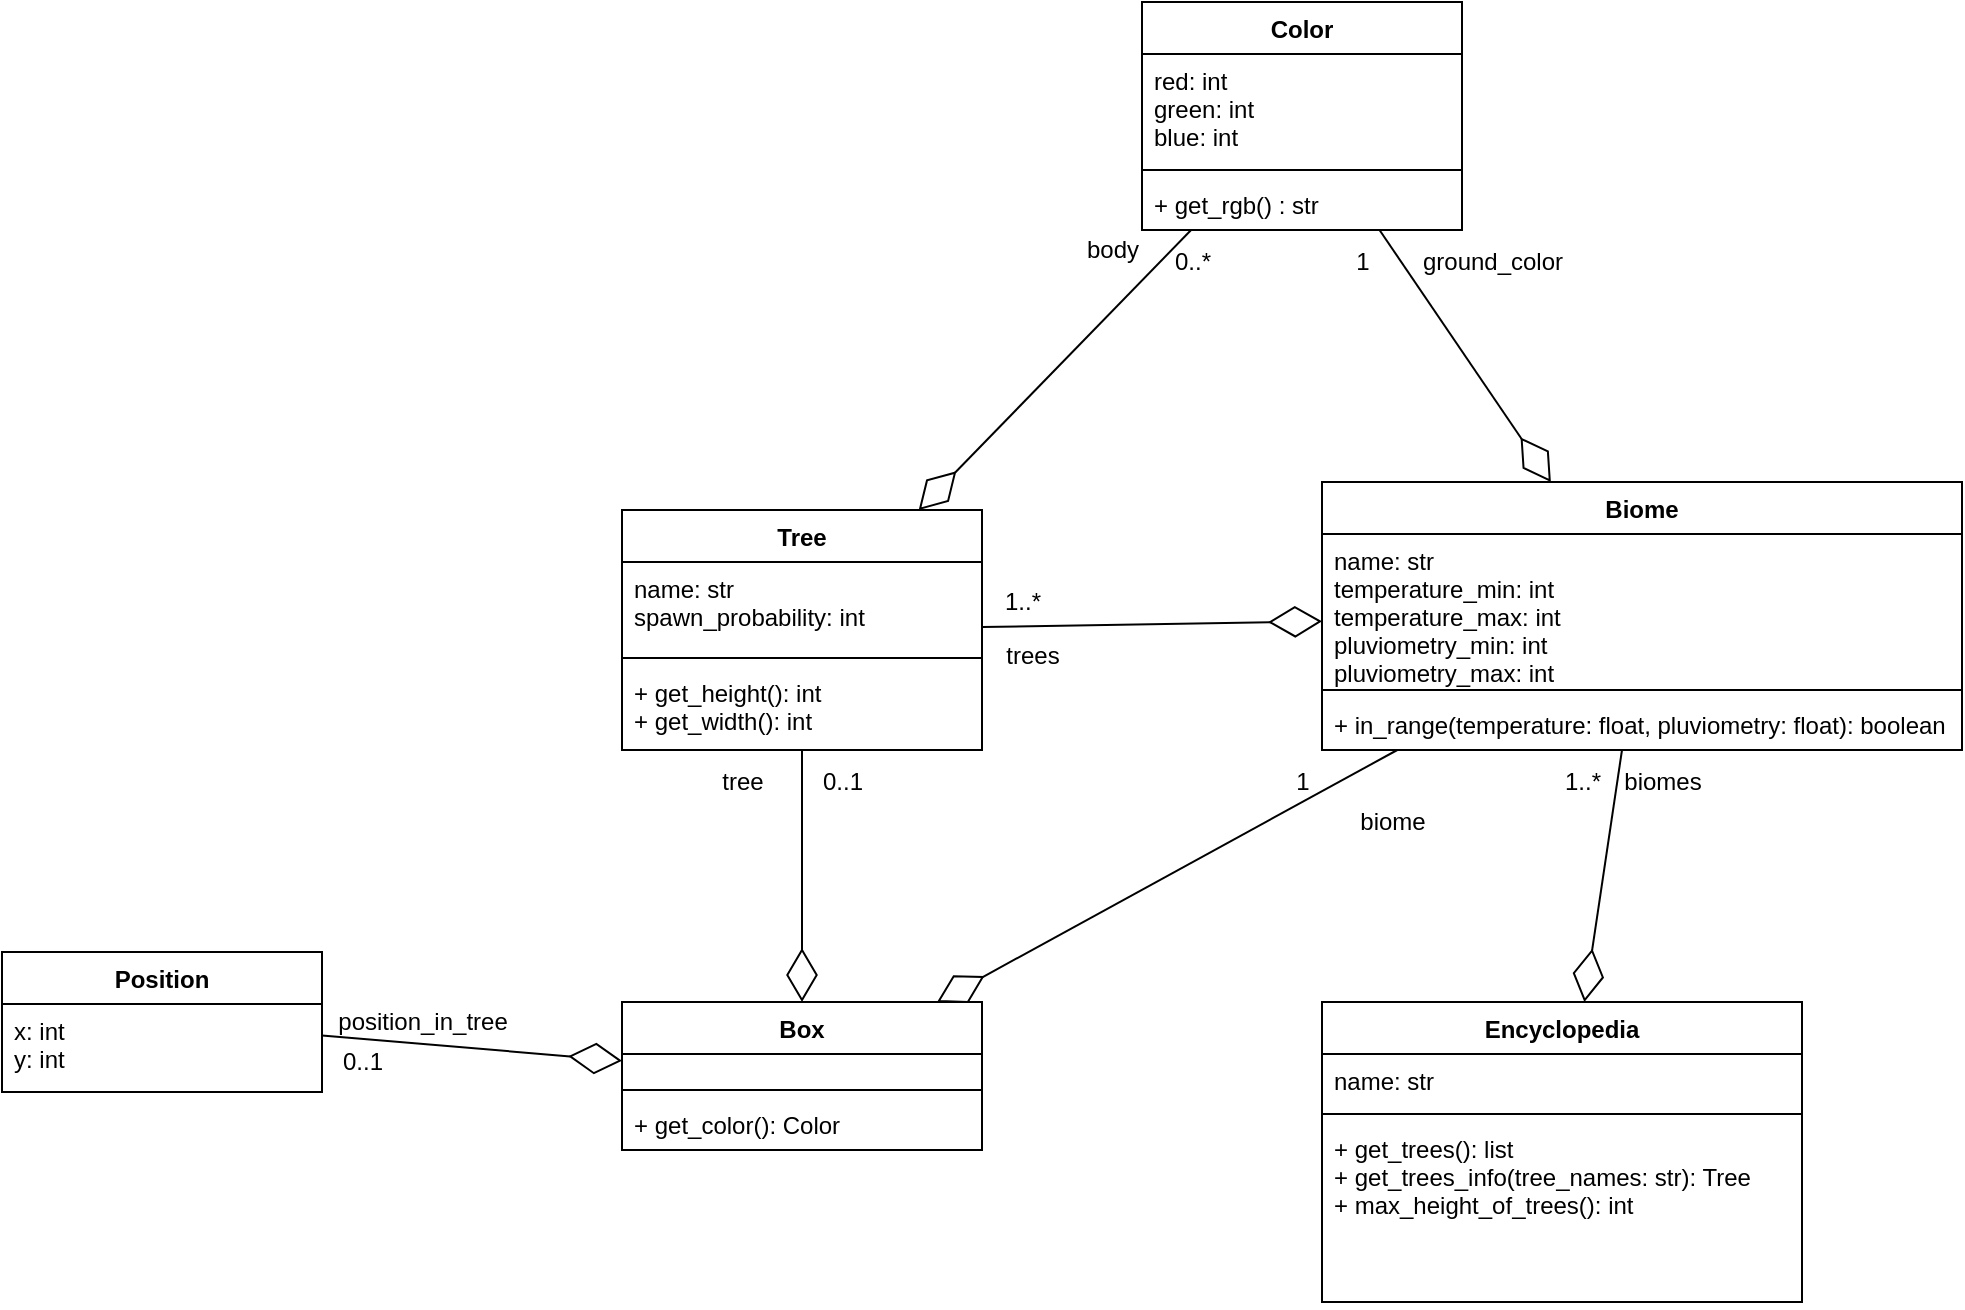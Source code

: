 <mxfile version="13.4.9" type="github"><diagram id="C8whWWGRZkC2s8Ugzqs-" name="Page-1"><mxGraphModel dx="2163" dy="1195" grid="1" gridSize="10" guides="1" tooltips="1" connect="1" arrows="1" fold="1" page="0" pageScale="1" pageWidth="827" pageHeight="1169" math="0" shadow="0"><root><mxCell id="0"/><mxCell id="1" parent="0"/><mxCell id="tSxRDudtPRZctdTpGKeW-5" value="Biome" style="swimlane;fontStyle=1;align=center;verticalAlign=top;childLayout=stackLayout;horizontal=1;startSize=26;horizontalStack=0;resizeParent=1;resizeParentMax=0;resizeLast=0;collapsible=1;marginBottom=0;" vertex="1" parent="1"><mxGeometry x="200" y="100" width="320" height="134" as="geometry"/></mxCell><mxCell id="tSxRDudtPRZctdTpGKeW-6" value="name: str&#xA;temperature_min: int&#xA;temperature_max: int&#xA;pluviometry_min: int&#xA;pluviometry_max: int" style="text;strokeColor=none;fillColor=none;align=left;verticalAlign=top;spacingLeft=4;spacingRight=4;overflow=hidden;rotatable=0;points=[[0,0.5],[1,0.5]];portConstraint=eastwest;" vertex="1" parent="tSxRDudtPRZctdTpGKeW-5"><mxGeometry y="26" width="320" height="74" as="geometry"/></mxCell><mxCell id="tSxRDudtPRZctdTpGKeW-7" value="" style="line;strokeWidth=1;fillColor=none;align=left;verticalAlign=middle;spacingTop=-1;spacingLeft=3;spacingRight=3;rotatable=0;labelPosition=right;points=[];portConstraint=eastwest;" vertex="1" parent="tSxRDudtPRZctdTpGKeW-5"><mxGeometry y="100" width="320" height="8" as="geometry"/></mxCell><mxCell id="tSxRDudtPRZctdTpGKeW-8" value="+ in_range(temperature: float, pluviometry: float): boolean" style="text;strokeColor=none;fillColor=none;align=left;verticalAlign=top;spacingLeft=4;spacingRight=4;overflow=hidden;rotatable=0;points=[[0,0.5],[1,0.5]];portConstraint=eastwest;" vertex="1" parent="tSxRDudtPRZctdTpGKeW-5"><mxGeometry y="108" width="320" height="26" as="geometry"/></mxCell><mxCell id="tSxRDudtPRZctdTpGKeW-9" value="" style="endArrow=diamondThin;endFill=0;endSize=24;html=1;" edge="1" parent="1" source="tSxRDudtPRZctdTpGKeW-26" target="tSxRDudtPRZctdTpGKeW-5"><mxGeometry width="160" relative="1" as="geometry"><mxPoint x="40" y="163.098" as="sourcePoint"/><mxPoint x="80" y="340" as="targetPoint"/></mxGeometry></mxCell><mxCell id="tSxRDudtPRZctdTpGKeW-10" value="1..*" style="text;html=1;align=center;verticalAlign=middle;resizable=0;points=[];autosize=1;" vertex="1" parent="1"><mxGeometry x="35" y="150" width="30" height="20" as="geometry"/></mxCell><mxCell id="tSxRDudtPRZctdTpGKeW-11" value="trees" style="text;html=1;align=center;verticalAlign=middle;resizable=0;points=[];autosize=1;" vertex="1" parent="1"><mxGeometry x="35" y="177" width="40" height="20" as="geometry"/></mxCell><mxCell id="tSxRDudtPRZctdTpGKeW-12" value="Encyclopedia" style="swimlane;fontStyle=1;align=center;verticalAlign=top;childLayout=stackLayout;horizontal=1;startSize=26;horizontalStack=0;resizeParent=1;resizeParentMax=0;resizeLast=0;collapsible=1;marginBottom=0;" vertex="1" parent="1"><mxGeometry x="200" y="360" width="240" height="150" as="geometry"/></mxCell><mxCell id="tSxRDudtPRZctdTpGKeW-13" value="name: str" style="text;strokeColor=none;fillColor=none;align=left;verticalAlign=top;spacingLeft=4;spacingRight=4;overflow=hidden;rotatable=0;points=[[0,0.5],[1,0.5]];portConstraint=eastwest;" vertex="1" parent="tSxRDudtPRZctdTpGKeW-12"><mxGeometry y="26" width="240" height="26" as="geometry"/></mxCell><mxCell id="tSxRDudtPRZctdTpGKeW-14" value="" style="line;strokeWidth=1;fillColor=none;align=left;verticalAlign=middle;spacingTop=-1;spacingLeft=3;spacingRight=3;rotatable=0;labelPosition=right;points=[];portConstraint=eastwest;" vertex="1" parent="tSxRDudtPRZctdTpGKeW-12"><mxGeometry y="52" width="240" height="8" as="geometry"/></mxCell><mxCell id="tSxRDudtPRZctdTpGKeW-15" value="+ get_trees(): list&#xA;+ get_trees_info(tree_names: str): Tree&#xA;+ max_height_of_trees(): int&#xA;&#xA;" style="text;strokeColor=none;fillColor=none;align=left;verticalAlign=top;spacingLeft=4;spacingRight=4;overflow=hidden;rotatable=0;points=[[0,0.5],[1,0.5]];portConstraint=eastwest;" vertex="1" parent="tSxRDudtPRZctdTpGKeW-12"><mxGeometry y="60" width="240" height="90" as="geometry"/></mxCell><mxCell id="tSxRDudtPRZctdTpGKeW-19" value="" style="endArrow=diamondThin;endFill=0;endSize=24;html=1;" edge="1" parent="1" source="tSxRDudtPRZctdTpGKeW-5" target="tSxRDudtPRZctdTpGKeW-12"><mxGeometry width="160" relative="1" as="geometry"><mxPoint x="180" y="309.998" as="sourcePoint"/><mxPoint x="340" y="311.949" as="targetPoint"/></mxGeometry></mxCell><mxCell id="tSxRDudtPRZctdTpGKeW-20" value="biomes" style="text;html=1;align=center;verticalAlign=middle;resizable=0;points=[];autosize=1;" vertex="1" parent="1"><mxGeometry x="345" y="240" width="50" height="20" as="geometry"/></mxCell><mxCell id="tSxRDudtPRZctdTpGKeW-21" value="1..*" style="text;html=1;align=center;verticalAlign=middle;resizable=0;points=[];autosize=1;" vertex="1" parent="1"><mxGeometry x="315" y="240" width="30" height="20" as="geometry"/></mxCell><mxCell id="tSxRDudtPRZctdTpGKeW-30" value="Color" style="swimlane;fontStyle=1;align=center;verticalAlign=top;childLayout=stackLayout;horizontal=1;startSize=26;horizontalStack=0;resizeParent=1;resizeParentMax=0;resizeLast=0;collapsible=1;marginBottom=0;" vertex="1" parent="1"><mxGeometry x="110" y="-140" width="160" height="114" as="geometry"/></mxCell><mxCell id="tSxRDudtPRZctdTpGKeW-31" value="red: int&#xA;green: int&#xA;blue: int&#xA;" style="text;strokeColor=none;fillColor=none;align=left;verticalAlign=top;spacingLeft=4;spacingRight=4;overflow=hidden;rotatable=0;points=[[0,0.5],[1,0.5]];portConstraint=eastwest;" vertex="1" parent="tSxRDudtPRZctdTpGKeW-30"><mxGeometry y="26" width="160" height="54" as="geometry"/></mxCell><mxCell id="tSxRDudtPRZctdTpGKeW-32" value="" style="line;strokeWidth=1;fillColor=none;align=left;verticalAlign=middle;spacingTop=-1;spacingLeft=3;spacingRight=3;rotatable=0;labelPosition=right;points=[];portConstraint=eastwest;" vertex="1" parent="tSxRDudtPRZctdTpGKeW-30"><mxGeometry y="80" width="160" height="8" as="geometry"/></mxCell><mxCell id="tSxRDudtPRZctdTpGKeW-33" value="+ get_rgb() : str&#xA;&#xA;+ get_red(): str&#xA;" style="text;strokeColor=none;fillColor=none;align=left;verticalAlign=top;spacingLeft=4;spacingRight=4;overflow=hidden;rotatable=0;points=[[0,0.5],[1,0.5]];portConstraint=eastwest;" vertex="1" parent="tSxRDudtPRZctdTpGKeW-30"><mxGeometry y="88" width="160" height="26" as="geometry"/></mxCell><mxCell id="tSxRDudtPRZctdTpGKeW-34" value="" style="endArrow=diamondThin;endFill=0;endSize=24;html=1;" edge="1" parent="1" source="tSxRDudtPRZctdTpGKeW-30" target="tSxRDudtPRZctdTpGKeW-5"><mxGeometry width="160" relative="1" as="geometry"><mxPoint x="10" y="70" as="sourcePoint"/><mxPoint x="170" y="70" as="targetPoint"/></mxGeometry></mxCell><mxCell id="tSxRDudtPRZctdTpGKeW-35" value="ground_color" style="text;html=1;align=center;verticalAlign=middle;resizable=0;points=[];autosize=1;" vertex="1" parent="1"><mxGeometry x="240" y="-20" width="90" height="20" as="geometry"/></mxCell><mxCell id="tSxRDudtPRZctdTpGKeW-36" value="1" style="text;html=1;align=center;verticalAlign=middle;resizable=0;points=[];autosize=1;" vertex="1" parent="1"><mxGeometry x="210" y="-20" width="20" height="20" as="geometry"/></mxCell><mxCell id="tSxRDudtPRZctdTpGKeW-37" value="" style="endArrow=diamondThin;endFill=0;endSize=24;html=1;" edge="1" parent="1" source="tSxRDudtPRZctdTpGKeW-30" target="tSxRDudtPRZctdTpGKeW-26"><mxGeometry width="160" relative="1" as="geometry"><mxPoint x="30" y="90" as="sourcePoint"/><mxPoint x="190" y="90" as="targetPoint"/></mxGeometry></mxCell><mxCell id="tSxRDudtPRZctdTpGKeW-38" value="body" style="text;html=1;align=center;verticalAlign=middle;resizable=0;points=[];autosize=1;" vertex="1" parent="1"><mxGeometry x="75" y="-26" width="40" height="20" as="geometry"/></mxCell><mxCell id="tSxRDudtPRZctdTpGKeW-39" value="0..*" style="text;html=1;align=center;verticalAlign=middle;resizable=0;points=[];autosize=1;" vertex="1" parent="1"><mxGeometry x="120" y="-20" width="30" height="20" as="geometry"/></mxCell><mxCell id="tSxRDudtPRZctdTpGKeW-26" value="Tree" style="swimlane;fontStyle=1;align=center;verticalAlign=top;childLayout=stackLayout;horizontal=1;startSize=26;horizontalStack=0;resizeParent=1;resizeParentMax=0;resizeLast=0;collapsible=1;marginBottom=0;" vertex="1" parent="1"><mxGeometry x="-150" y="114" width="180" height="120" as="geometry"/></mxCell><mxCell id="tSxRDudtPRZctdTpGKeW-27" value="name: str&#xA;spawn_probability: int" style="text;strokeColor=none;fillColor=none;align=left;verticalAlign=top;spacingLeft=4;spacingRight=4;overflow=hidden;rotatable=0;points=[[0,0.5],[1,0.5]];portConstraint=eastwest;" vertex="1" parent="tSxRDudtPRZctdTpGKeW-26"><mxGeometry y="26" width="180" height="44" as="geometry"/></mxCell><mxCell id="tSxRDudtPRZctdTpGKeW-28" value="" style="line;strokeWidth=1;fillColor=none;align=left;verticalAlign=middle;spacingTop=-1;spacingLeft=3;spacingRight=3;rotatable=0;labelPosition=right;points=[];portConstraint=eastwest;" vertex="1" parent="tSxRDudtPRZctdTpGKeW-26"><mxGeometry y="70" width="180" height="8" as="geometry"/></mxCell><mxCell id="tSxRDudtPRZctdTpGKeW-29" value="+ get_height(): int&#xA;+ get_width(): int&#xA;" style="text;strokeColor=none;fillColor=none;align=left;verticalAlign=top;spacingLeft=4;spacingRight=4;overflow=hidden;rotatable=0;points=[[0,0.5],[1,0.5]];portConstraint=eastwest;" vertex="1" parent="tSxRDudtPRZctdTpGKeW-26"><mxGeometry y="78" width="180" height="42" as="geometry"/></mxCell><mxCell id="tSxRDudtPRZctdTpGKeW-40" value="" style="endArrow=diamondThin;endFill=0;endSize=24;html=1;" edge="1" parent="1" source="tSxRDudtPRZctdTpGKeW-5" target="tSxRDudtPRZctdTpGKeW-22"><mxGeometry width="160" relative="1" as="geometry"><mxPoint x="65" y="290" as="sourcePoint"/><mxPoint x="225" y="290" as="targetPoint"/></mxGeometry></mxCell><mxCell id="tSxRDudtPRZctdTpGKeW-22" value="Box" style="swimlane;fontStyle=1;align=center;verticalAlign=top;childLayout=stackLayout;horizontal=1;startSize=26;horizontalStack=0;resizeParent=1;resizeParentMax=0;resizeLast=0;collapsible=1;marginBottom=0;" vertex="1" parent="1"><mxGeometry x="-150" y="360" width="180" height="74" as="geometry"/></mxCell><mxCell id="tSxRDudtPRZctdTpGKeW-23" value="&#xA;" style="text;strokeColor=none;fillColor=none;align=left;verticalAlign=top;spacingLeft=4;spacingRight=4;overflow=hidden;rotatable=0;points=[[0,0.5],[1,0.5]];portConstraint=eastwest;" vertex="1" parent="tSxRDudtPRZctdTpGKeW-22"><mxGeometry y="26" width="180" height="14" as="geometry"/></mxCell><mxCell id="tSxRDudtPRZctdTpGKeW-24" value="" style="line;strokeWidth=1;fillColor=none;align=left;verticalAlign=middle;spacingTop=-1;spacingLeft=3;spacingRight=3;rotatable=0;labelPosition=right;points=[];portConstraint=eastwest;" vertex="1" parent="tSxRDudtPRZctdTpGKeW-22"><mxGeometry y="40" width="180" height="8" as="geometry"/></mxCell><mxCell id="tSxRDudtPRZctdTpGKeW-25" value="+ get_color(): Color" style="text;strokeColor=none;fillColor=none;align=left;verticalAlign=top;spacingLeft=4;spacingRight=4;overflow=hidden;rotatable=0;points=[[0,0.5],[1,0.5]];portConstraint=eastwest;" vertex="1" parent="tSxRDudtPRZctdTpGKeW-22"><mxGeometry y="48" width="180" height="26" as="geometry"/></mxCell><mxCell id="tSxRDudtPRZctdTpGKeW-41" value="biome" style="text;html=1;align=center;verticalAlign=middle;resizable=0;points=[];autosize=1;" vertex="1" parent="1"><mxGeometry x="210" y="260" width="50" height="20" as="geometry"/></mxCell><mxCell id="tSxRDudtPRZctdTpGKeW-42" value="1" style="text;html=1;align=center;verticalAlign=middle;resizable=0;points=[];autosize=1;" vertex="1" parent="1"><mxGeometry x="180" y="240" width="20" height="20" as="geometry"/></mxCell><mxCell id="tSxRDudtPRZctdTpGKeW-43" value="" style="endArrow=diamondThin;endFill=0;endSize=24;html=1;" edge="1" parent="1" source="tSxRDudtPRZctdTpGKeW-26" target="tSxRDudtPRZctdTpGKeW-22"><mxGeometry width="160" relative="1" as="geometry"><mxPoint x="120" y="290" as="sourcePoint"/><mxPoint x="280" y="290" as="targetPoint"/></mxGeometry></mxCell><mxCell id="tSxRDudtPRZctdTpGKeW-44" value="tree" style="text;html=1;align=center;verticalAlign=middle;resizable=0;points=[];autosize=1;" vertex="1" parent="1"><mxGeometry x="-110" y="240" width="40" height="20" as="geometry"/></mxCell><mxCell id="tSxRDudtPRZctdTpGKeW-45" value="0..1" style="text;html=1;align=center;verticalAlign=middle;resizable=0;points=[];autosize=1;" vertex="1" parent="1"><mxGeometry x="-60" y="240" width="40" height="20" as="geometry"/></mxCell><mxCell id="tSxRDudtPRZctdTpGKeW-50" value="" style="endArrow=diamondThin;endFill=0;endSize=24;html=1;" edge="1" parent="1" source="tSxRDudtPRZctdTpGKeW-46" target="tSxRDudtPRZctdTpGKeW-22"><mxGeometry width="160" relative="1" as="geometry"><mxPoint x="-420" y="560" as="sourcePoint"/><mxPoint x="-260" y="560" as="targetPoint"/></mxGeometry></mxCell><mxCell id="tSxRDudtPRZctdTpGKeW-51" value="position_in_tree" style="text;html=1;align=center;verticalAlign=middle;resizable=0;points=[];autosize=1;" vertex="1" parent="1"><mxGeometry x="-300" y="360" width="100" height="20" as="geometry"/></mxCell><mxCell id="tSxRDudtPRZctdTpGKeW-52" value="0..1" style="text;html=1;align=center;verticalAlign=middle;resizable=0;points=[];autosize=1;" vertex="1" parent="1"><mxGeometry x="-300" y="380" width="40" height="20" as="geometry"/></mxCell><mxCell id="tSxRDudtPRZctdTpGKeW-46" value="Position" style="swimlane;fontStyle=1;align=center;verticalAlign=top;childLayout=stackLayout;horizontal=1;startSize=26;horizontalStack=0;resizeParent=1;resizeParentMax=0;resizeLast=0;collapsible=1;marginBottom=0;" vertex="1" parent="1"><mxGeometry x="-460" y="335" width="160" height="70" as="geometry"/></mxCell><mxCell id="tSxRDudtPRZctdTpGKeW-47" value="x: int&#xA;y: int&#xA;" style="text;strokeColor=none;fillColor=none;align=left;verticalAlign=top;spacingLeft=4;spacingRight=4;overflow=hidden;rotatable=0;points=[[0,0.5],[1,0.5]];portConstraint=eastwest;" vertex="1" parent="tSxRDudtPRZctdTpGKeW-46"><mxGeometry y="26" width="160" height="44" as="geometry"/></mxCell></root></mxGraphModel></diagram></mxfile>